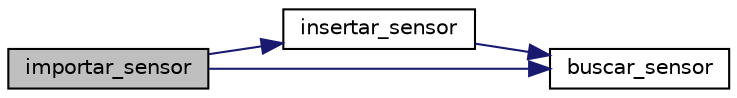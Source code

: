 digraph "importar_sensor"
{
  edge [fontname="Helvetica",fontsize="10",labelfontname="Helvetica",labelfontsize="10"];
  node [fontname="Helvetica",fontsize="10",shape=record];
  rankdir="LR";
  Node1 [label="importar_sensor",height=0.2,width=0.4,color="black", fillcolor="grey75", style="filled", fontcolor="black"];
  Node1 -> Node2 [color="midnightblue",fontsize="10",style="solid",fontname="Helvetica"];
  Node2 [label="insertar_sensor",height=0.2,width=0.4,color="black", fillcolor="white", style="filled",URL="$d9/dae/sensorlib_8h.html#aadf6070bba31d11ac68265456fe5b4b9",tooltip="Esta funcion inserta un sensor nuevo en una lista de sensores. "];
  Node2 -> Node3 [color="midnightblue",fontsize="10",style="solid",fontname="Helvetica"];
  Node3 [label="buscar_sensor",height=0.2,width=0.4,color="black", fillcolor="white", style="filled",URL="$d9/dae/sensorlib_8h.html#a042990d32f327693421d00660cb1835b",tooltip="Esta funcion permite busca un sensor de la lista, retorna un puntero al sensor o NULL si no se encuen..."];
  Node1 -> Node3 [color="midnightblue",fontsize="10",style="solid",fontname="Helvetica"];
}
